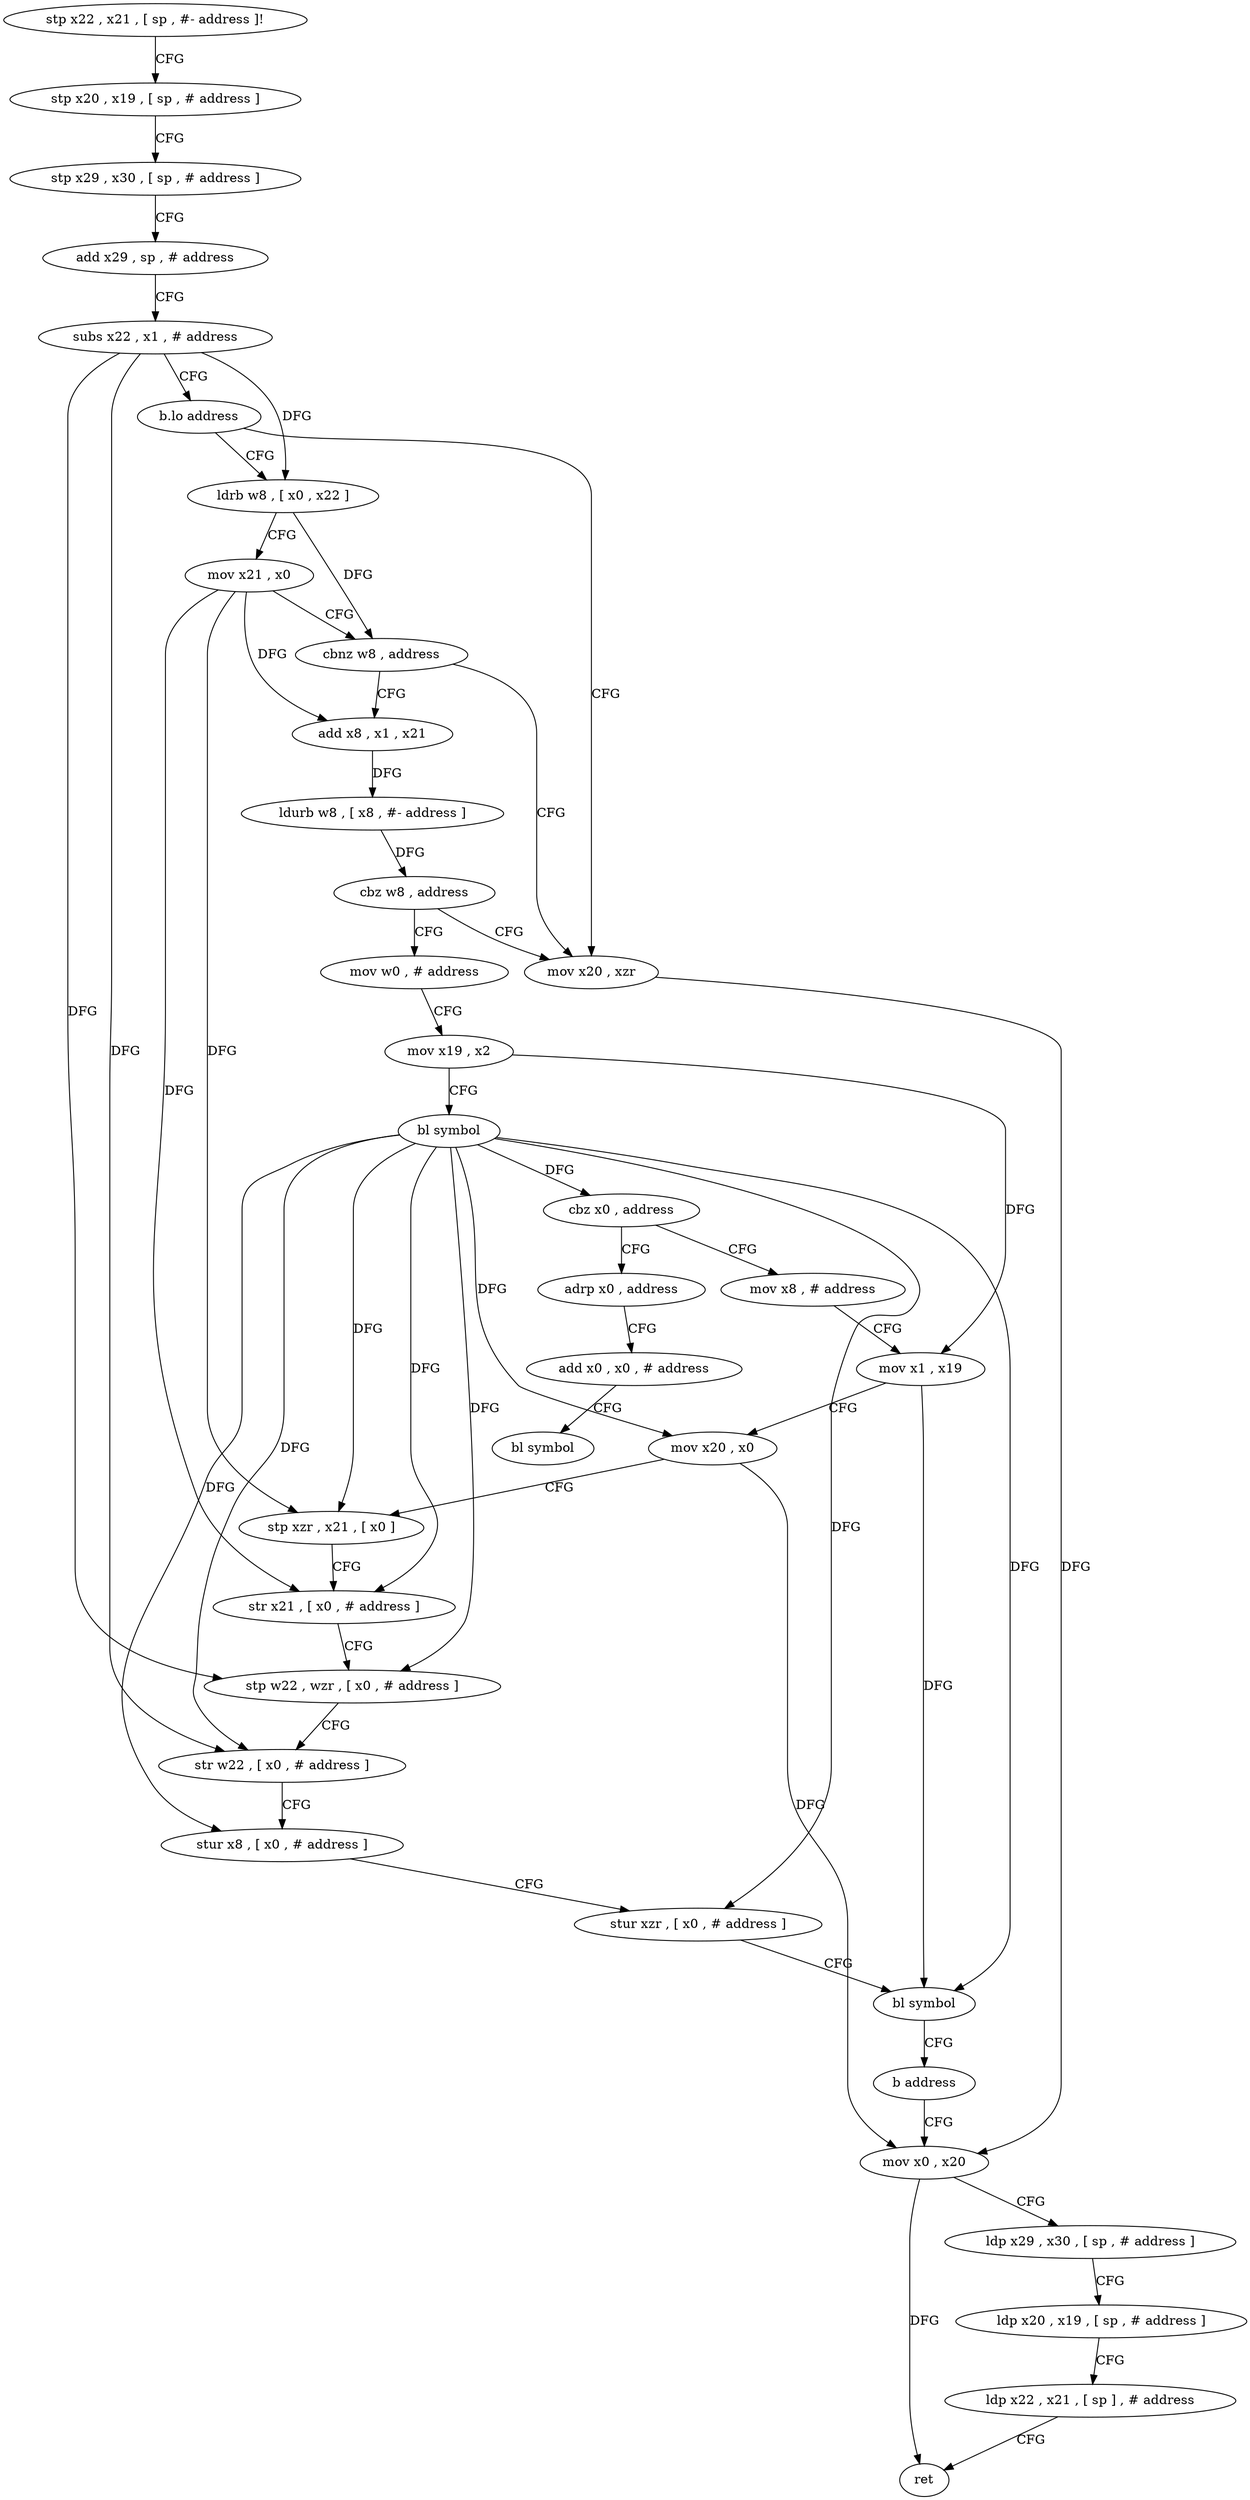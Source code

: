 digraph "func" {
"117224" [label = "stp x22 , x21 , [ sp , #- address ]!" ]
"117228" [label = "stp x20 , x19 , [ sp , # address ]" ]
"117232" [label = "stp x29 , x30 , [ sp , # address ]" ]
"117236" [label = "add x29 , sp , # address" ]
"117240" [label = "subs x22 , x1 , # address" ]
"117244" [label = "b.lo address" ]
"117272" [label = "mov x20 , xzr" ]
"117248" [label = "ldrb w8 , [ x0 , x22 ]" ]
"117276" [label = "mov x0 , x20" ]
"117252" [label = "mov x21 , x0" ]
"117256" [label = "cbnz w8 , address" ]
"117260" [label = "add x8 , x1 , x21" ]
"117264" [label = "ldurb w8 , [ x8 , #- address ]" ]
"117268" [label = "cbz w8 , address" ]
"117296" [label = "mov w0 , # address" ]
"117300" [label = "mov x19 , x2" ]
"117304" [label = "bl symbol" ]
"117308" [label = "cbz x0 , address" ]
"117356" [label = "adrp x0 , address" ]
"117312" [label = "mov x8 , # address" ]
"117360" [label = "add x0 , x0 , # address" ]
"117364" [label = "bl symbol" ]
"117316" [label = "mov x1 , x19" ]
"117320" [label = "mov x20 , x0" ]
"117324" [label = "stp xzr , x21 , [ x0 ]" ]
"117328" [label = "str x21 , [ x0 , # address ]" ]
"117332" [label = "stp w22 , wzr , [ x0 , # address ]" ]
"117336" [label = "str w22 , [ x0 , # address ]" ]
"117340" [label = "stur x8 , [ x0 , # address ]" ]
"117344" [label = "stur xzr , [ x0 , # address ]" ]
"117348" [label = "bl symbol" ]
"117352" [label = "b address" ]
"117280" [label = "ldp x29 , x30 , [ sp , # address ]" ]
"117284" [label = "ldp x20 , x19 , [ sp , # address ]" ]
"117288" [label = "ldp x22 , x21 , [ sp ] , # address" ]
"117292" [label = "ret" ]
"117224" -> "117228" [ label = "CFG" ]
"117228" -> "117232" [ label = "CFG" ]
"117232" -> "117236" [ label = "CFG" ]
"117236" -> "117240" [ label = "CFG" ]
"117240" -> "117244" [ label = "CFG" ]
"117240" -> "117248" [ label = "DFG" ]
"117240" -> "117332" [ label = "DFG" ]
"117240" -> "117336" [ label = "DFG" ]
"117244" -> "117272" [ label = "CFG" ]
"117244" -> "117248" [ label = "CFG" ]
"117272" -> "117276" [ label = "DFG" ]
"117248" -> "117252" [ label = "CFG" ]
"117248" -> "117256" [ label = "DFG" ]
"117276" -> "117280" [ label = "CFG" ]
"117276" -> "117292" [ label = "DFG" ]
"117252" -> "117256" [ label = "CFG" ]
"117252" -> "117260" [ label = "DFG" ]
"117252" -> "117324" [ label = "DFG" ]
"117252" -> "117328" [ label = "DFG" ]
"117256" -> "117272" [ label = "CFG" ]
"117256" -> "117260" [ label = "CFG" ]
"117260" -> "117264" [ label = "DFG" ]
"117264" -> "117268" [ label = "DFG" ]
"117268" -> "117296" [ label = "CFG" ]
"117268" -> "117272" [ label = "CFG" ]
"117296" -> "117300" [ label = "CFG" ]
"117300" -> "117304" [ label = "CFG" ]
"117300" -> "117316" [ label = "DFG" ]
"117304" -> "117308" [ label = "DFG" ]
"117304" -> "117320" [ label = "DFG" ]
"117304" -> "117324" [ label = "DFG" ]
"117304" -> "117328" [ label = "DFG" ]
"117304" -> "117332" [ label = "DFG" ]
"117304" -> "117336" [ label = "DFG" ]
"117304" -> "117340" [ label = "DFG" ]
"117304" -> "117344" [ label = "DFG" ]
"117304" -> "117348" [ label = "DFG" ]
"117308" -> "117356" [ label = "CFG" ]
"117308" -> "117312" [ label = "CFG" ]
"117356" -> "117360" [ label = "CFG" ]
"117312" -> "117316" [ label = "CFG" ]
"117360" -> "117364" [ label = "CFG" ]
"117316" -> "117320" [ label = "CFG" ]
"117316" -> "117348" [ label = "DFG" ]
"117320" -> "117324" [ label = "CFG" ]
"117320" -> "117276" [ label = "DFG" ]
"117324" -> "117328" [ label = "CFG" ]
"117328" -> "117332" [ label = "CFG" ]
"117332" -> "117336" [ label = "CFG" ]
"117336" -> "117340" [ label = "CFG" ]
"117340" -> "117344" [ label = "CFG" ]
"117344" -> "117348" [ label = "CFG" ]
"117348" -> "117352" [ label = "CFG" ]
"117352" -> "117276" [ label = "CFG" ]
"117280" -> "117284" [ label = "CFG" ]
"117284" -> "117288" [ label = "CFG" ]
"117288" -> "117292" [ label = "CFG" ]
}
